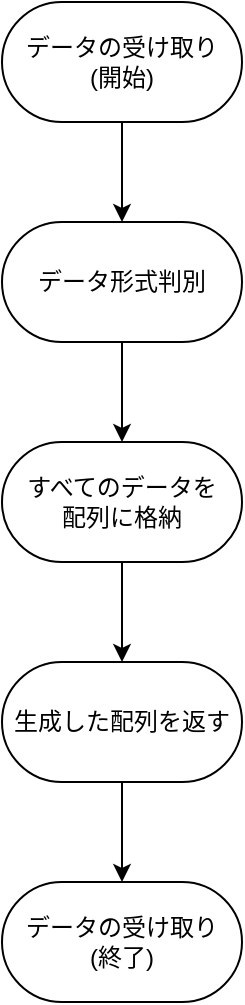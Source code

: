 <mxfile version="22.1.7" type="google">
  <diagram name="ページ1" id="lVRmAsgrSMCmx-reCkgU">
    <mxGraphModel grid="1" page="1" gridSize="10" guides="1" tooltips="1" connect="1" arrows="1" fold="1" pageScale="1" pageWidth="827" pageHeight="1169" math="0" shadow="0">
      <root>
        <mxCell id="0" />
        <mxCell id="1" parent="0" />
        <mxCell id="ldqThhZXQqSLmX8WrYLi-3" value="" style="edgeStyle=orthogonalEdgeStyle;rounded=0;orthogonalLoop=1;jettySize=auto;html=1;" edge="1" parent="1" source="ldqThhZXQqSLmX8WrYLi-1" target="ldqThhZXQqSLmX8WrYLi-2">
          <mxGeometry relative="1" as="geometry" />
        </mxCell>
        <mxCell id="ldqThhZXQqSLmX8WrYLi-1" value="データの受け取り&lt;br&gt;(開始)" style="rounded=1;whiteSpace=wrap;html=1;arcSize=50;" vertex="1" parent="1">
          <mxGeometry x="320" y="130" width="120" height="60" as="geometry" />
        </mxCell>
        <mxCell id="ldqThhZXQqSLmX8WrYLi-5" value="" style="edgeStyle=orthogonalEdgeStyle;rounded=0;orthogonalLoop=1;jettySize=auto;html=1;" edge="1" parent="1" source="ldqThhZXQqSLmX8WrYLi-2" target="ldqThhZXQqSLmX8WrYLi-4">
          <mxGeometry relative="1" as="geometry" />
        </mxCell>
        <mxCell id="ldqThhZXQqSLmX8WrYLi-2" value="データ形式判別" style="whiteSpace=wrap;html=1;rounded=1;arcSize=50;" vertex="1" parent="1">
          <mxGeometry x="320" y="240" width="120" height="60" as="geometry" />
        </mxCell>
        <mxCell id="ldqThhZXQqSLmX8WrYLi-7" value="" style="edgeStyle=orthogonalEdgeStyle;rounded=0;orthogonalLoop=1;jettySize=auto;html=1;" edge="1" parent="1" source="ldqThhZXQqSLmX8WrYLi-4" target="ldqThhZXQqSLmX8WrYLi-6">
          <mxGeometry relative="1" as="geometry" />
        </mxCell>
        <mxCell id="ldqThhZXQqSLmX8WrYLi-4" value="すべてのデータを&lt;br&gt;配列に格納" style="whiteSpace=wrap;html=1;rounded=1;arcSize=50;" vertex="1" parent="1">
          <mxGeometry x="320" y="350" width="120" height="60" as="geometry" />
        </mxCell>
        <mxCell id="ldqThhZXQqSLmX8WrYLi-9" value="" style="edgeStyle=orthogonalEdgeStyle;rounded=0;orthogonalLoop=1;jettySize=auto;html=1;" edge="1" parent="1" source="ldqThhZXQqSLmX8WrYLi-6" target="ldqThhZXQqSLmX8WrYLi-8">
          <mxGeometry relative="1" as="geometry" />
        </mxCell>
        <mxCell id="ldqThhZXQqSLmX8WrYLi-6" value="生成した配列を返す" style="whiteSpace=wrap;html=1;rounded=1;arcSize=50;" vertex="1" parent="1">
          <mxGeometry x="320" y="460" width="120" height="60" as="geometry" />
        </mxCell>
        <mxCell id="ldqThhZXQqSLmX8WrYLi-8" value="データの受け取り&lt;br&gt;(終了)" style="whiteSpace=wrap;html=1;rounded=1;arcSize=50;" vertex="1" parent="1">
          <mxGeometry x="320" y="570" width="120" height="60" as="geometry" />
        </mxCell>
      </root>
    </mxGraphModel>
  </diagram>
</mxfile>
